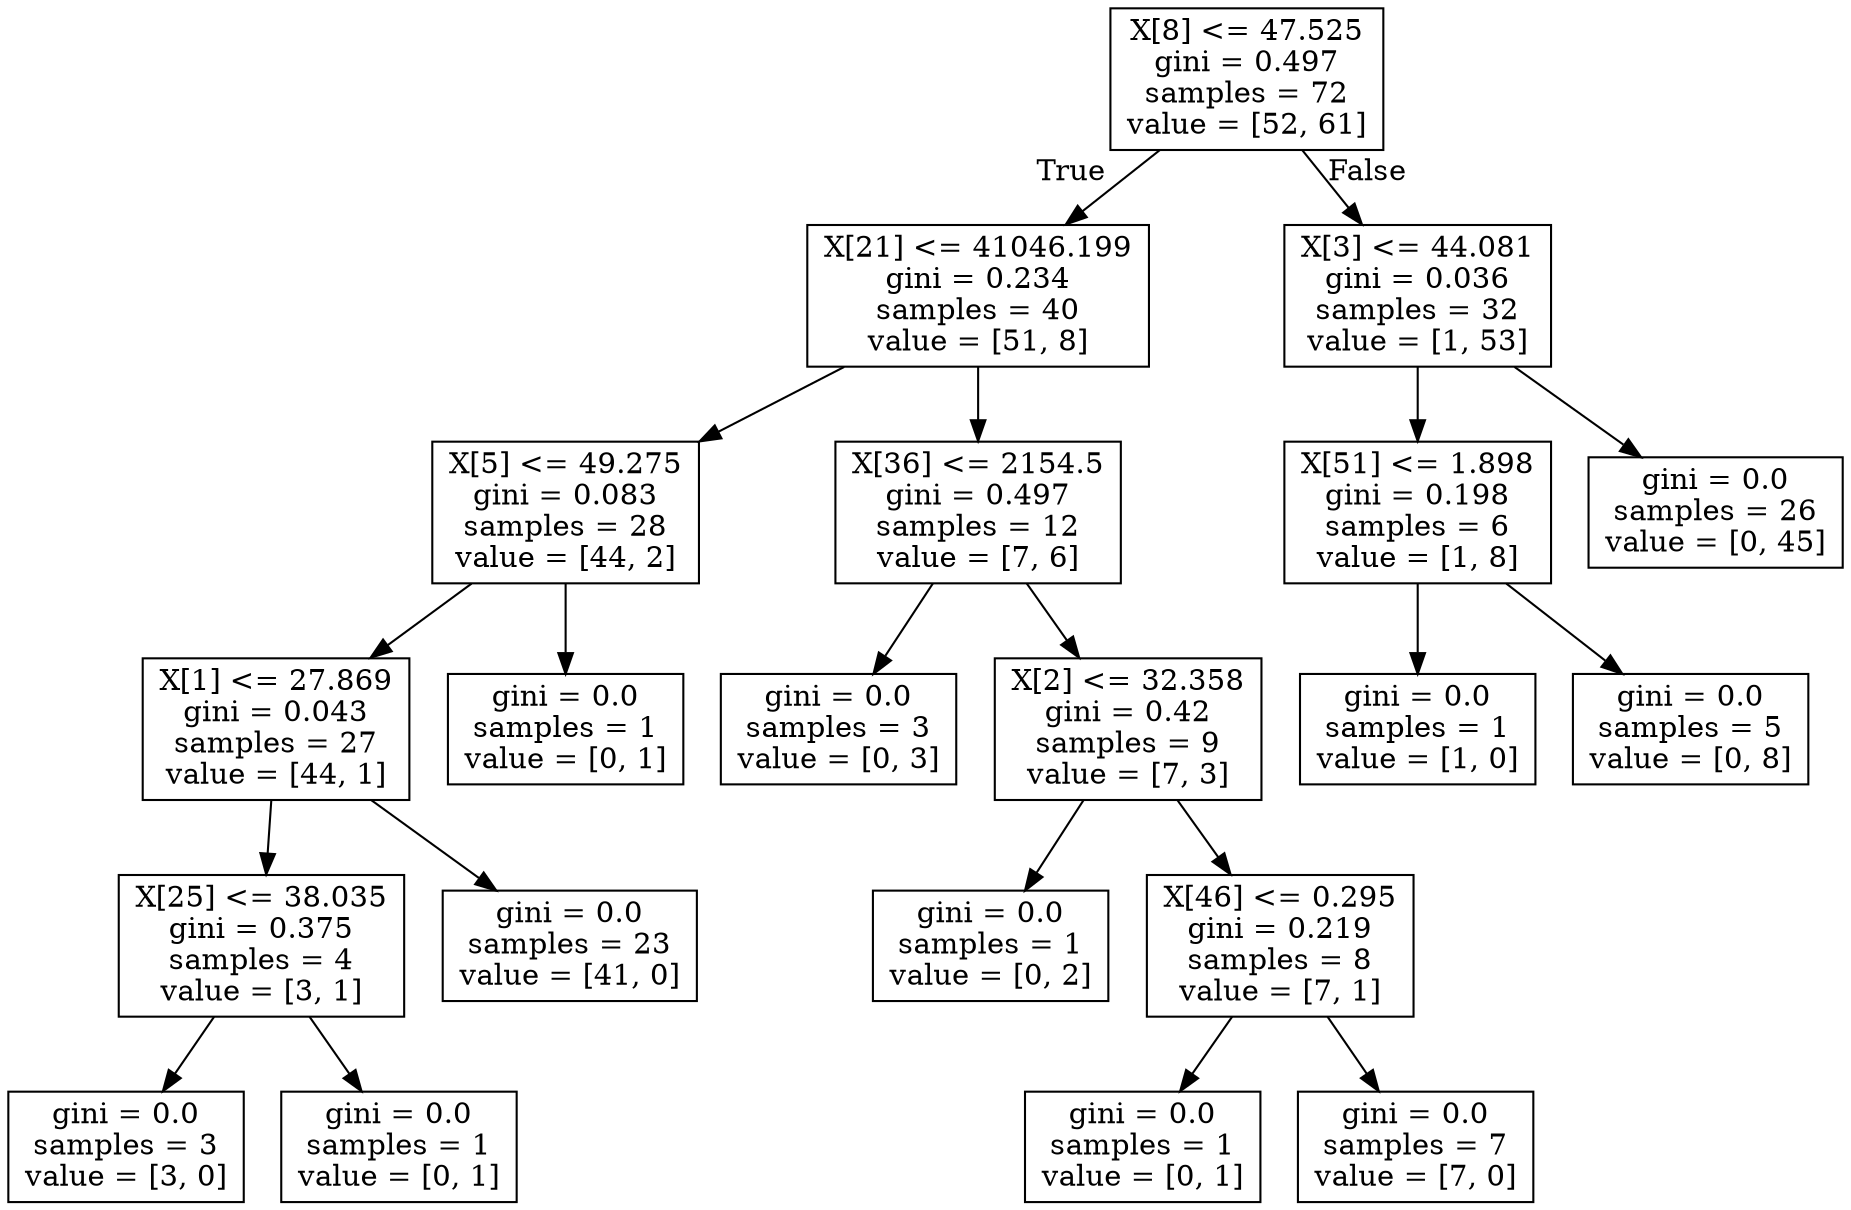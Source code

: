 digraph Tree {
node [shape=box] ;
0 [label="X[8] <= 47.525\ngini = 0.497\nsamples = 72\nvalue = [52, 61]"] ;
1 [label="X[21] <= 41046.199\ngini = 0.234\nsamples = 40\nvalue = [51, 8]"] ;
0 -> 1 [labeldistance=2.5, labelangle=45, headlabel="True"] ;
2 [label="X[5] <= 49.275\ngini = 0.083\nsamples = 28\nvalue = [44, 2]"] ;
1 -> 2 ;
3 [label="X[1] <= 27.869\ngini = 0.043\nsamples = 27\nvalue = [44, 1]"] ;
2 -> 3 ;
4 [label="X[25] <= 38.035\ngini = 0.375\nsamples = 4\nvalue = [3, 1]"] ;
3 -> 4 ;
5 [label="gini = 0.0\nsamples = 3\nvalue = [3, 0]"] ;
4 -> 5 ;
6 [label="gini = 0.0\nsamples = 1\nvalue = [0, 1]"] ;
4 -> 6 ;
7 [label="gini = 0.0\nsamples = 23\nvalue = [41, 0]"] ;
3 -> 7 ;
8 [label="gini = 0.0\nsamples = 1\nvalue = [0, 1]"] ;
2 -> 8 ;
9 [label="X[36] <= 2154.5\ngini = 0.497\nsamples = 12\nvalue = [7, 6]"] ;
1 -> 9 ;
10 [label="gini = 0.0\nsamples = 3\nvalue = [0, 3]"] ;
9 -> 10 ;
11 [label="X[2] <= 32.358\ngini = 0.42\nsamples = 9\nvalue = [7, 3]"] ;
9 -> 11 ;
12 [label="gini = 0.0\nsamples = 1\nvalue = [0, 2]"] ;
11 -> 12 ;
13 [label="X[46] <= 0.295\ngini = 0.219\nsamples = 8\nvalue = [7, 1]"] ;
11 -> 13 ;
14 [label="gini = 0.0\nsamples = 1\nvalue = [0, 1]"] ;
13 -> 14 ;
15 [label="gini = 0.0\nsamples = 7\nvalue = [7, 0]"] ;
13 -> 15 ;
16 [label="X[3] <= 44.081\ngini = 0.036\nsamples = 32\nvalue = [1, 53]"] ;
0 -> 16 [labeldistance=2.5, labelangle=-45, headlabel="False"] ;
17 [label="X[51] <= 1.898\ngini = 0.198\nsamples = 6\nvalue = [1, 8]"] ;
16 -> 17 ;
18 [label="gini = 0.0\nsamples = 1\nvalue = [1, 0]"] ;
17 -> 18 ;
19 [label="gini = 0.0\nsamples = 5\nvalue = [0, 8]"] ;
17 -> 19 ;
20 [label="gini = 0.0\nsamples = 26\nvalue = [0, 45]"] ;
16 -> 20 ;
}